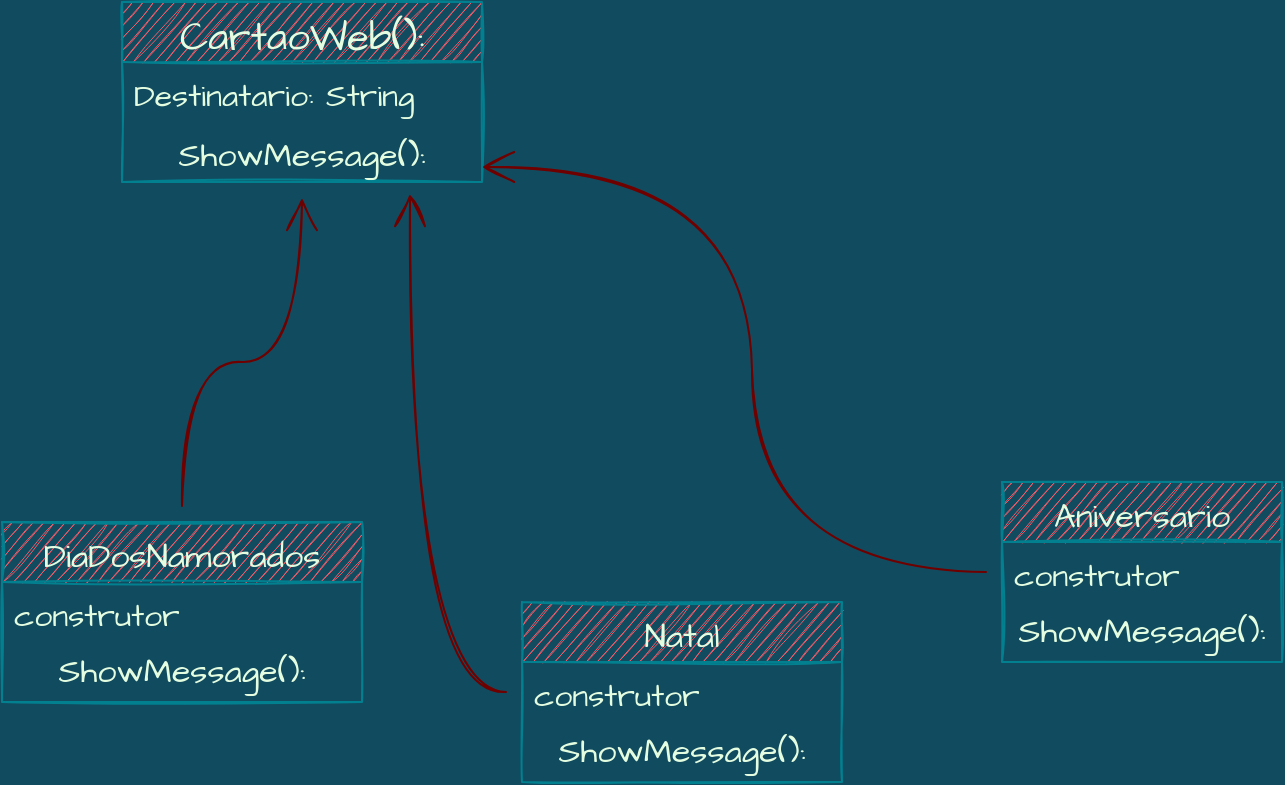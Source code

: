 <mxfile version="20.2.8" type="device"><diagram id="GTrYxFxFl9AEMH0bihEI" name="Page-1"><mxGraphModel dx="946" dy="574" grid="1" gridSize="10" guides="1" tooltips="1" connect="1" arrows="1" fold="1" page="1" pageScale="1" pageWidth="1654" pageHeight="1169" background="#114B5F" math="0" shadow="0"><root><mxCell id="0"/><mxCell id="1" parent="0"/><mxCell id="E8pOTnMSDYeNBUpRWhWA-4" value="CartaoWeb():" style="swimlane;fontStyle=0;childLayout=stackLayout;horizontal=1;startSize=30;horizontalStack=0;resizeParent=1;resizeParentMax=0;resizeLast=0;collapsible=1;marginBottom=0;sketch=1;hachureGap=4;strokeColor=#028090;fontFamily=Architects Daughter;fontSource=https%3A%2F%2Ffonts.googleapis.com%2Fcss%3Ffamily%3DArchitects%2BDaughter;fontSize=20;fontColor=#E4FDE1;fillColor=#F45B69;" vertex="1" parent="1"><mxGeometry x="120" y="50" width="180" height="90" as="geometry"/></mxCell><mxCell id="E8pOTnMSDYeNBUpRWhWA-5" value="Destinatario: String" style="text;strokeColor=none;fillColor=none;align=left;verticalAlign=middle;spacingLeft=4;spacingRight=4;overflow=hidden;points=[[0,0.5],[1,0.5]];portConstraint=eastwest;rotatable=0;fontSize=16;sketch=1;hachureGap=4;fontFamily=Architects Daughter;fontSource=https%3A%2F%2Ffonts.googleapis.com%2Fcss%3Ffamily%3DArchitects%2BDaughter;fontColor=#E4FDE1;" vertex="1" parent="E8pOTnMSDYeNBUpRWhWA-4"><mxGeometry y="30" width="180" height="30" as="geometry"/></mxCell><mxCell id="E8pOTnMSDYeNBUpRWhWA-10" value="&lt;font style=&quot;font-size: 17px;&quot;&gt;ShowMessage():&lt;/font&gt;" style="text;html=1;strokeColor=none;fillColor=none;align=center;verticalAlign=middle;whiteSpace=wrap;rounded=0;sketch=1;hachureGap=4;fontFamily=Architects Daughter;fontSource=https%3A%2F%2Ffonts.googleapis.com%2Fcss%3Ffamily%3DArchitects%2BDaughter;fontSize=20;fontColor=#E4FDE1;" vertex="1" parent="E8pOTnMSDYeNBUpRWhWA-4"><mxGeometry y="60" width="180" height="30" as="geometry"/></mxCell><mxCell id="E8pOTnMSDYeNBUpRWhWA-28" style="edgeStyle=orthogonalEdgeStyle;curved=1;rounded=0;sketch=1;hachureGap=4;orthogonalLoop=1;jettySize=auto;html=1;strokeColor=#6F0000;fontFamily=Architects Daughter;fontSource=https%3A%2F%2Ffonts.googleapis.com%2Fcss%3Ffamily%3DArchitects%2BDaughter;fontSize=17;fontColor=#E4FDE1;endArrow=open;startSize=14;endSize=14;sourcePerimeterSpacing=8;targetPerimeterSpacing=8;fillColor=#a20025;" edge="1" parent="1" source="E8pOTnMSDYeNBUpRWhWA-11" target="E8pOTnMSDYeNBUpRWhWA-10"><mxGeometry relative="1" as="geometry"/></mxCell><mxCell id="E8pOTnMSDYeNBUpRWhWA-11" value="DiaDosNamorados" style="swimlane;fontStyle=0;childLayout=stackLayout;horizontal=1;startSize=30;horizontalStack=0;resizeParent=1;resizeParentMax=0;resizeLast=0;collapsible=1;marginBottom=0;sketch=1;hachureGap=4;strokeColor=#028090;fontFamily=Architects Daughter;fontSource=https%3A%2F%2Ffonts.googleapis.com%2Fcss%3Ffamily%3DArchitects%2BDaughter;fontSize=17;fontColor=#E4FDE1;fillColor=#F45B69;" vertex="1" parent="1"><mxGeometry x="60" y="310" width="180" height="90" as="geometry"/></mxCell><mxCell id="E8pOTnMSDYeNBUpRWhWA-12" value="construtor" style="text;strokeColor=none;fillColor=none;align=left;verticalAlign=middle;spacingLeft=4;spacingRight=4;overflow=hidden;points=[[0,0.5],[1,0.5]];portConstraint=eastwest;rotatable=0;fontSize=16;sketch=1;hachureGap=4;fontFamily=Architects Daughter;fontSource=https%3A%2F%2Ffonts.googleapis.com%2Fcss%3Ffamily%3DArchitects%2BDaughter;fontColor=#E4FDE1;" vertex="1" parent="E8pOTnMSDYeNBUpRWhWA-11"><mxGeometry y="30" width="180" height="30" as="geometry"/></mxCell><mxCell id="E8pOTnMSDYeNBUpRWhWA-23" value="ShowMessage():" style="text;html=1;strokeColor=none;fillColor=none;align=center;verticalAlign=middle;whiteSpace=wrap;rounded=0;sketch=1;hachureGap=4;fontFamily=Architects Daughter;fontSource=https%3A%2F%2Ffonts.googleapis.com%2Fcss%3Ffamily%3DArchitects%2BDaughter;fontSize=17;fontColor=#E4FDE1;" vertex="1" parent="E8pOTnMSDYeNBUpRWhWA-11"><mxGeometry y="60" width="180" height="30" as="geometry"/></mxCell><mxCell id="E8pOTnMSDYeNBUpRWhWA-29" style="edgeStyle=orthogonalEdgeStyle;curved=1;rounded=0;sketch=1;hachureGap=4;orthogonalLoop=1;jettySize=auto;html=1;entryX=0.8;entryY=1.2;entryDx=0;entryDy=0;entryPerimeter=0;strokeColor=#6F0000;fontFamily=Architects Daughter;fontSource=https%3A%2F%2Ffonts.googleapis.com%2Fcss%3Ffamily%3DArchitects%2BDaughter;fontSize=17;fontColor=#E4FDE1;endArrow=open;startSize=14;endSize=14;sourcePerimeterSpacing=8;targetPerimeterSpacing=8;fillColor=#a20025;" edge="1" parent="1" source="E8pOTnMSDYeNBUpRWhWA-15" target="E8pOTnMSDYeNBUpRWhWA-10"><mxGeometry relative="1" as="geometry"/></mxCell><mxCell id="E8pOTnMSDYeNBUpRWhWA-15" value="Natal" style="swimlane;fontStyle=0;childLayout=stackLayout;horizontal=1;startSize=30;horizontalStack=0;resizeParent=1;resizeParentMax=0;resizeLast=0;collapsible=1;marginBottom=0;sketch=1;hachureGap=4;strokeColor=#028090;fontFamily=Architects Daughter;fontSource=https%3A%2F%2Ffonts.googleapis.com%2Fcss%3Ffamily%3DArchitects%2BDaughter;fontSize=17;fontColor=#E4FDE1;fillColor=#F45B69;" vertex="1" parent="1"><mxGeometry x="320" y="350" width="160" height="90" as="geometry"/></mxCell><mxCell id="E8pOTnMSDYeNBUpRWhWA-16" value="construtor" style="text;strokeColor=none;fillColor=none;align=left;verticalAlign=middle;spacingLeft=4;spacingRight=4;overflow=hidden;points=[[0,0.5],[1,0.5]];portConstraint=eastwest;rotatable=0;fontSize=16;sketch=1;hachureGap=4;fontFamily=Architects Daughter;fontSource=https%3A%2F%2Ffonts.googleapis.com%2Fcss%3Ffamily%3DArchitects%2BDaughter;fontColor=#E4FDE1;" vertex="1" parent="E8pOTnMSDYeNBUpRWhWA-15"><mxGeometry y="30" width="160" height="30" as="geometry"/></mxCell><mxCell id="E8pOTnMSDYeNBUpRWhWA-26" value="ShowMessage():" style="text;html=1;strokeColor=none;fillColor=none;align=center;verticalAlign=middle;whiteSpace=wrap;rounded=0;sketch=1;hachureGap=4;fontFamily=Architects Daughter;fontSource=https%3A%2F%2Ffonts.googleapis.com%2Fcss%3Ffamily%3DArchitects%2BDaughter;fontSize=17;fontColor=#E4FDE1;" vertex="1" parent="E8pOTnMSDYeNBUpRWhWA-15"><mxGeometry y="60" width="160" height="30" as="geometry"/></mxCell><mxCell id="E8pOTnMSDYeNBUpRWhWA-30" style="edgeStyle=orthogonalEdgeStyle;curved=1;rounded=0;sketch=1;hachureGap=4;orthogonalLoop=1;jettySize=auto;html=1;entryX=1;entryY=0.75;entryDx=0;entryDy=0;strokeColor=#6F0000;fontFamily=Architects Daughter;fontSource=https%3A%2F%2Ffonts.googleapis.com%2Fcss%3Ffamily%3DArchitects%2BDaughter;fontSize=17;fontColor=#E4FDE1;endArrow=open;startSize=14;endSize=14;sourcePerimeterSpacing=8;targetPerimeterSpacing=8;fillColor=#a20025;" edge="1" parent="1" source="E8pOTnMSDYeNBUpRWhWA-19" target="E8pOTnMSDYeNBUpRWhWA-10"><mxGeometry relative="1" as="geometry"/></mxCell><mxCell id="E8pOTnMSDYeNBUpRWhWA-19" value="Aniversario" style="swimlane;fontStyle=0;childLayout=stackLayout;horizontal=1;startSize=30;horizontalStack=0;resizeParent=1;resizeParentMax=0;resizeLast=0;collapsible=1;marginBottom=0;sketch=1;hachureGap=4;strokeColor=#028090;fontFamily=Architects Daughter;fontSource=https%3A%2F%2Ffonts.googleapis.com%2Fcss%3Ffamily%3DArchitects%2BDaughter;fontSize=17;fontColor=#E4FDE1;fillColor=#F45B69;" vertex="1" parent="1"><mxGeometry x="560" y="290" width="140" height="90" as="geometry"/></mxCell><mxCell id="E8pOTnMSDYeNBUpRWhWA-20" value="construtor" style="text;strokeColor=none;fillColor=none;align=left;verticalAlign=middle;spacingLeft=4;spacingRight=4;overflow=hidden;points=[[0,0.5],[1,0.5]];portConstraint=eastwest;rotatable=0;fontSize=16;sketch=1;hachureGap=4;fontFamily=Architects Daughter;fontSource=https%3A%2F%2Ffonts.googleapis.com%2Fcss%3Ffamily%3DArchitects%2BDaughter;fontColor=#E4FDE1;" vertex="1" parent="E8pOTnMSDYeNBUpRWhWA-19"><mxGeometry y="30" width="140" height="30" as="geometry"/></mxCell><mxCell id="E8pOTnMSDYeNBUpRWhWA-27" value="ShowMessage():" style="text;html=1;strokeColor=none;fillColor=none;align=center;verticalAlign=middle;whiteSpace=wrap;rounded=0;sketch=1;hachureGap=4;fontFamily=Architects Daughter;fontSource=https%3A%2F%2Ffonts.googleapis.com%2Fcss%3Ffamily%3DArchitects%2BDaughter;fontSize=17;fontColor=#E4FDE1;" vertex="1" parent="E8pOTnMSDYeNBUpRWhWA-19"><mxGeometry y="60" width="140" height="30" as="geometry"/></mxCell></root></mxGraphModel></diagram></mxfile>